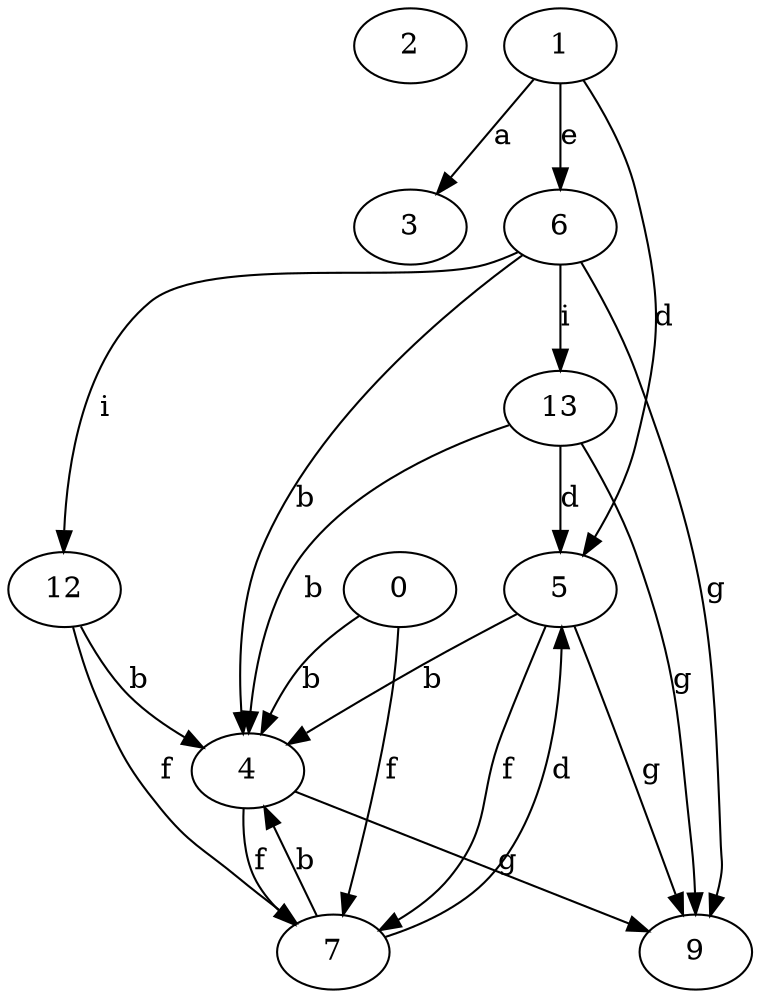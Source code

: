 strict digraph  {
2;
3;
4;
5;
6;
7;
9;
0;
12;
13;
1;
4 -> 7  [label=f];
4 -> 9  [label=g];
5 -> 4  [label=b];
5 -> 7  [label=f];
5 -> 9  [label=g];
6 -> 4  [label=b];
6 -> 9  [label=g];
6 -> 12  [label=i];
6 -> 13  [label=i];
7 -> 4  [label=b];
7 -> 5  [label=d];
0 -> 4  [label=b];
0 -> 7  [label=f];
12 -> 4  [label=b];
12 -> 7  [label=f];
13 -> 4  [label=b];
13 -> 5  [label=d];
13 -> 9  [label=g];
1 -> 3  [label=a];
1 -> 5  [label=d];
1 -> 6  [label=e];
}
